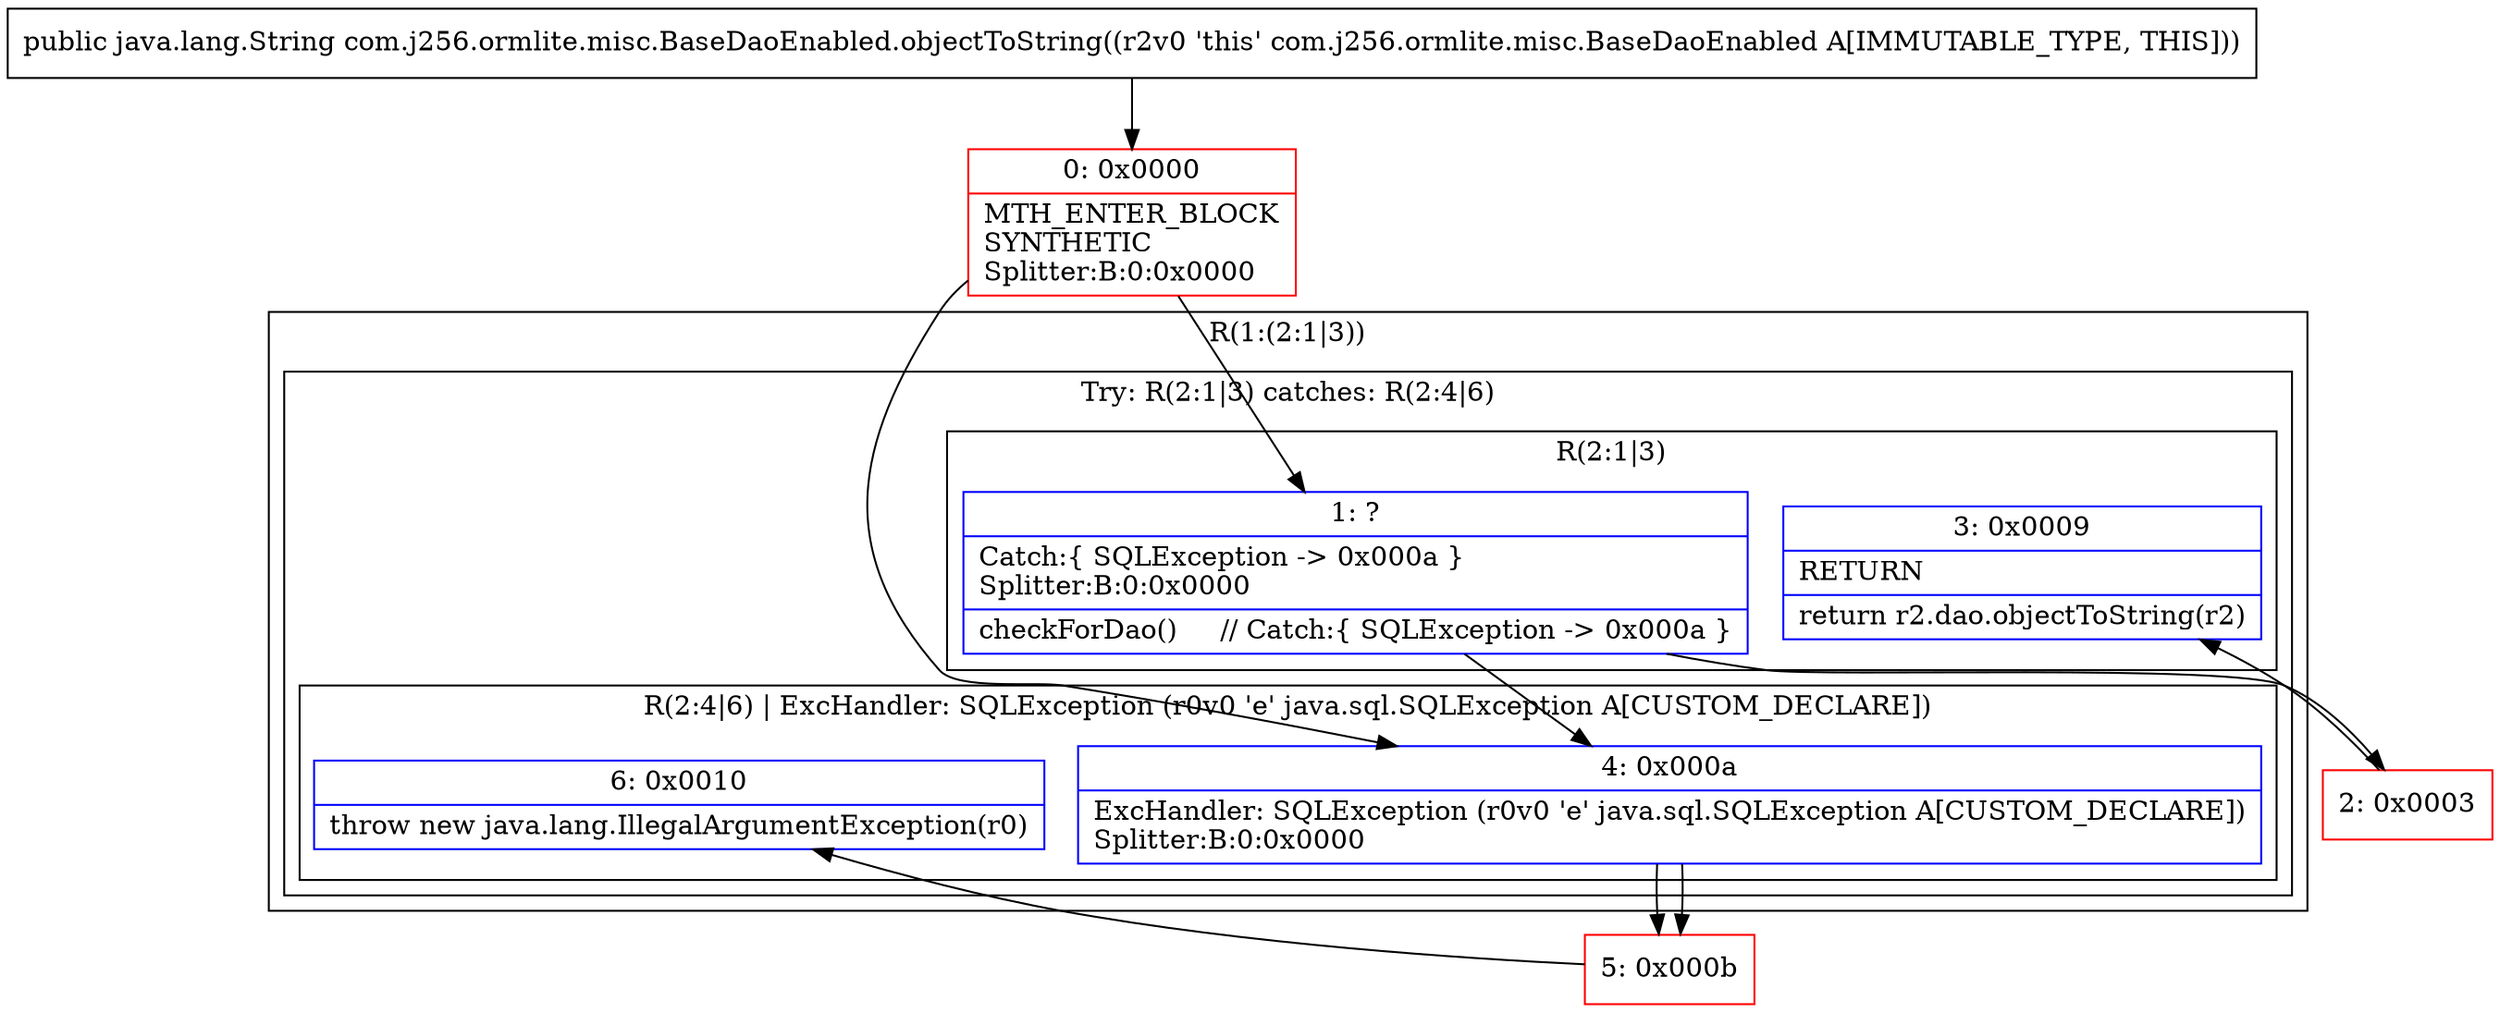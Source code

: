 digraph "CFG forcom.j256.ormlite.misc.BaseDaoEnabled.objectToString()Ljava\/lang\/String;" {
subgraph cluster_Region_431781140 {
label = "R(1:(2:1|3))";
node [shape=record,color=blue];
subgraph cluster_TryCatchRegion_911554145 {
label = "Try: R(2:1|3) catches: R(2:4|6)";
node [shape=record,color=blue];
subgraph cluster_Region_1371839671 {
label = "R(2:1|3)";
node [shape=record,color=blue];
Node_1 [shape=record,label="{1\:\ ?|Catch:\{ SQLException \-\> 0x000a \}\lSplitter:B:0:0x0000\l|checkForDao()     \/\/ Catch:\{ SQLException \-\> 0x000a \}\l}"];
Node_3 [shape=record,label="{3\:\ 0x0009|RETURN\l|return r2.dao.objectToString(r2)\l}"];
}
subgraph cluster_Region_59919131 {
label = "R(2:4|6) | ExcHandler: SQLException (r0v0 'e' java.sql.SQLException A[CUSTOM_DECLARE])\l";
node [shape=record,color=blue];
Node_4 [shape=record,label="{4\:\ 0x000a|ExcHandler: SQLException (r0v0 'e' java.sql.SQLException A[CUSTOM_DECLARE])\lSplitter:B:0:0x0000\l}"];
Node_6 [shape=record,label="{6\:\ 0x0010|throw new java.lang.IllegalArgumentException(r0)\l}"];
}
}
}
subgraph cluster_Region_59919131 {
label = "R(2:4|6) | ExcHandler: SQLException (r0v0 'e' java.sql.SQLException A[CUSTOM_DECLARE])\l";
node [shape=record,color=blue];
Node_4 [shape=record,label="{4\:\ 0x000a|ExcHandler: SQLException (r0v0 'e' java.sql.SQLException A[CUSTOM_DECLARE])\lSplitter:B:0:0x0000\l}"];
Node_6 [shape=record,label="{6\:\ 0x0010|throw new java.lang.IllegalArgumentException(r0)\l}"];
}
Node_0 [shape=record,color=red,label="{0\:\ 0x0000|MTH_ENTER_BLOCK\lSYNTHETIC\lSplitter:B:0:0x0000\l}"];
Node_2 [shape=record,color=red,label="{2\:\ 0x0003}"];
Node_5 [shape=record,color=red,label="{5\:\ 0x000b}"];
MethodNode[shape=record,label="{public java.lang.String com.j256.ormlite.misc.BaseDaoEnabled.objectToString((r2v0 'this' com.j256.ormlite.misc.BaseDaoEnabled A[IMMUTABLE_TYPE, THIS])) }"];
MethodNode -> Node_0;
Node_1 -> Node_2;
Node_1 -> Node_4;
Node_4 -> Node_5;
Node_4 -> Node_5;
Node_0 -> Node_1;
Node_0 -> Node_4;
Node_2 -> Node_3;
Node_5 -> Node_6;
}

